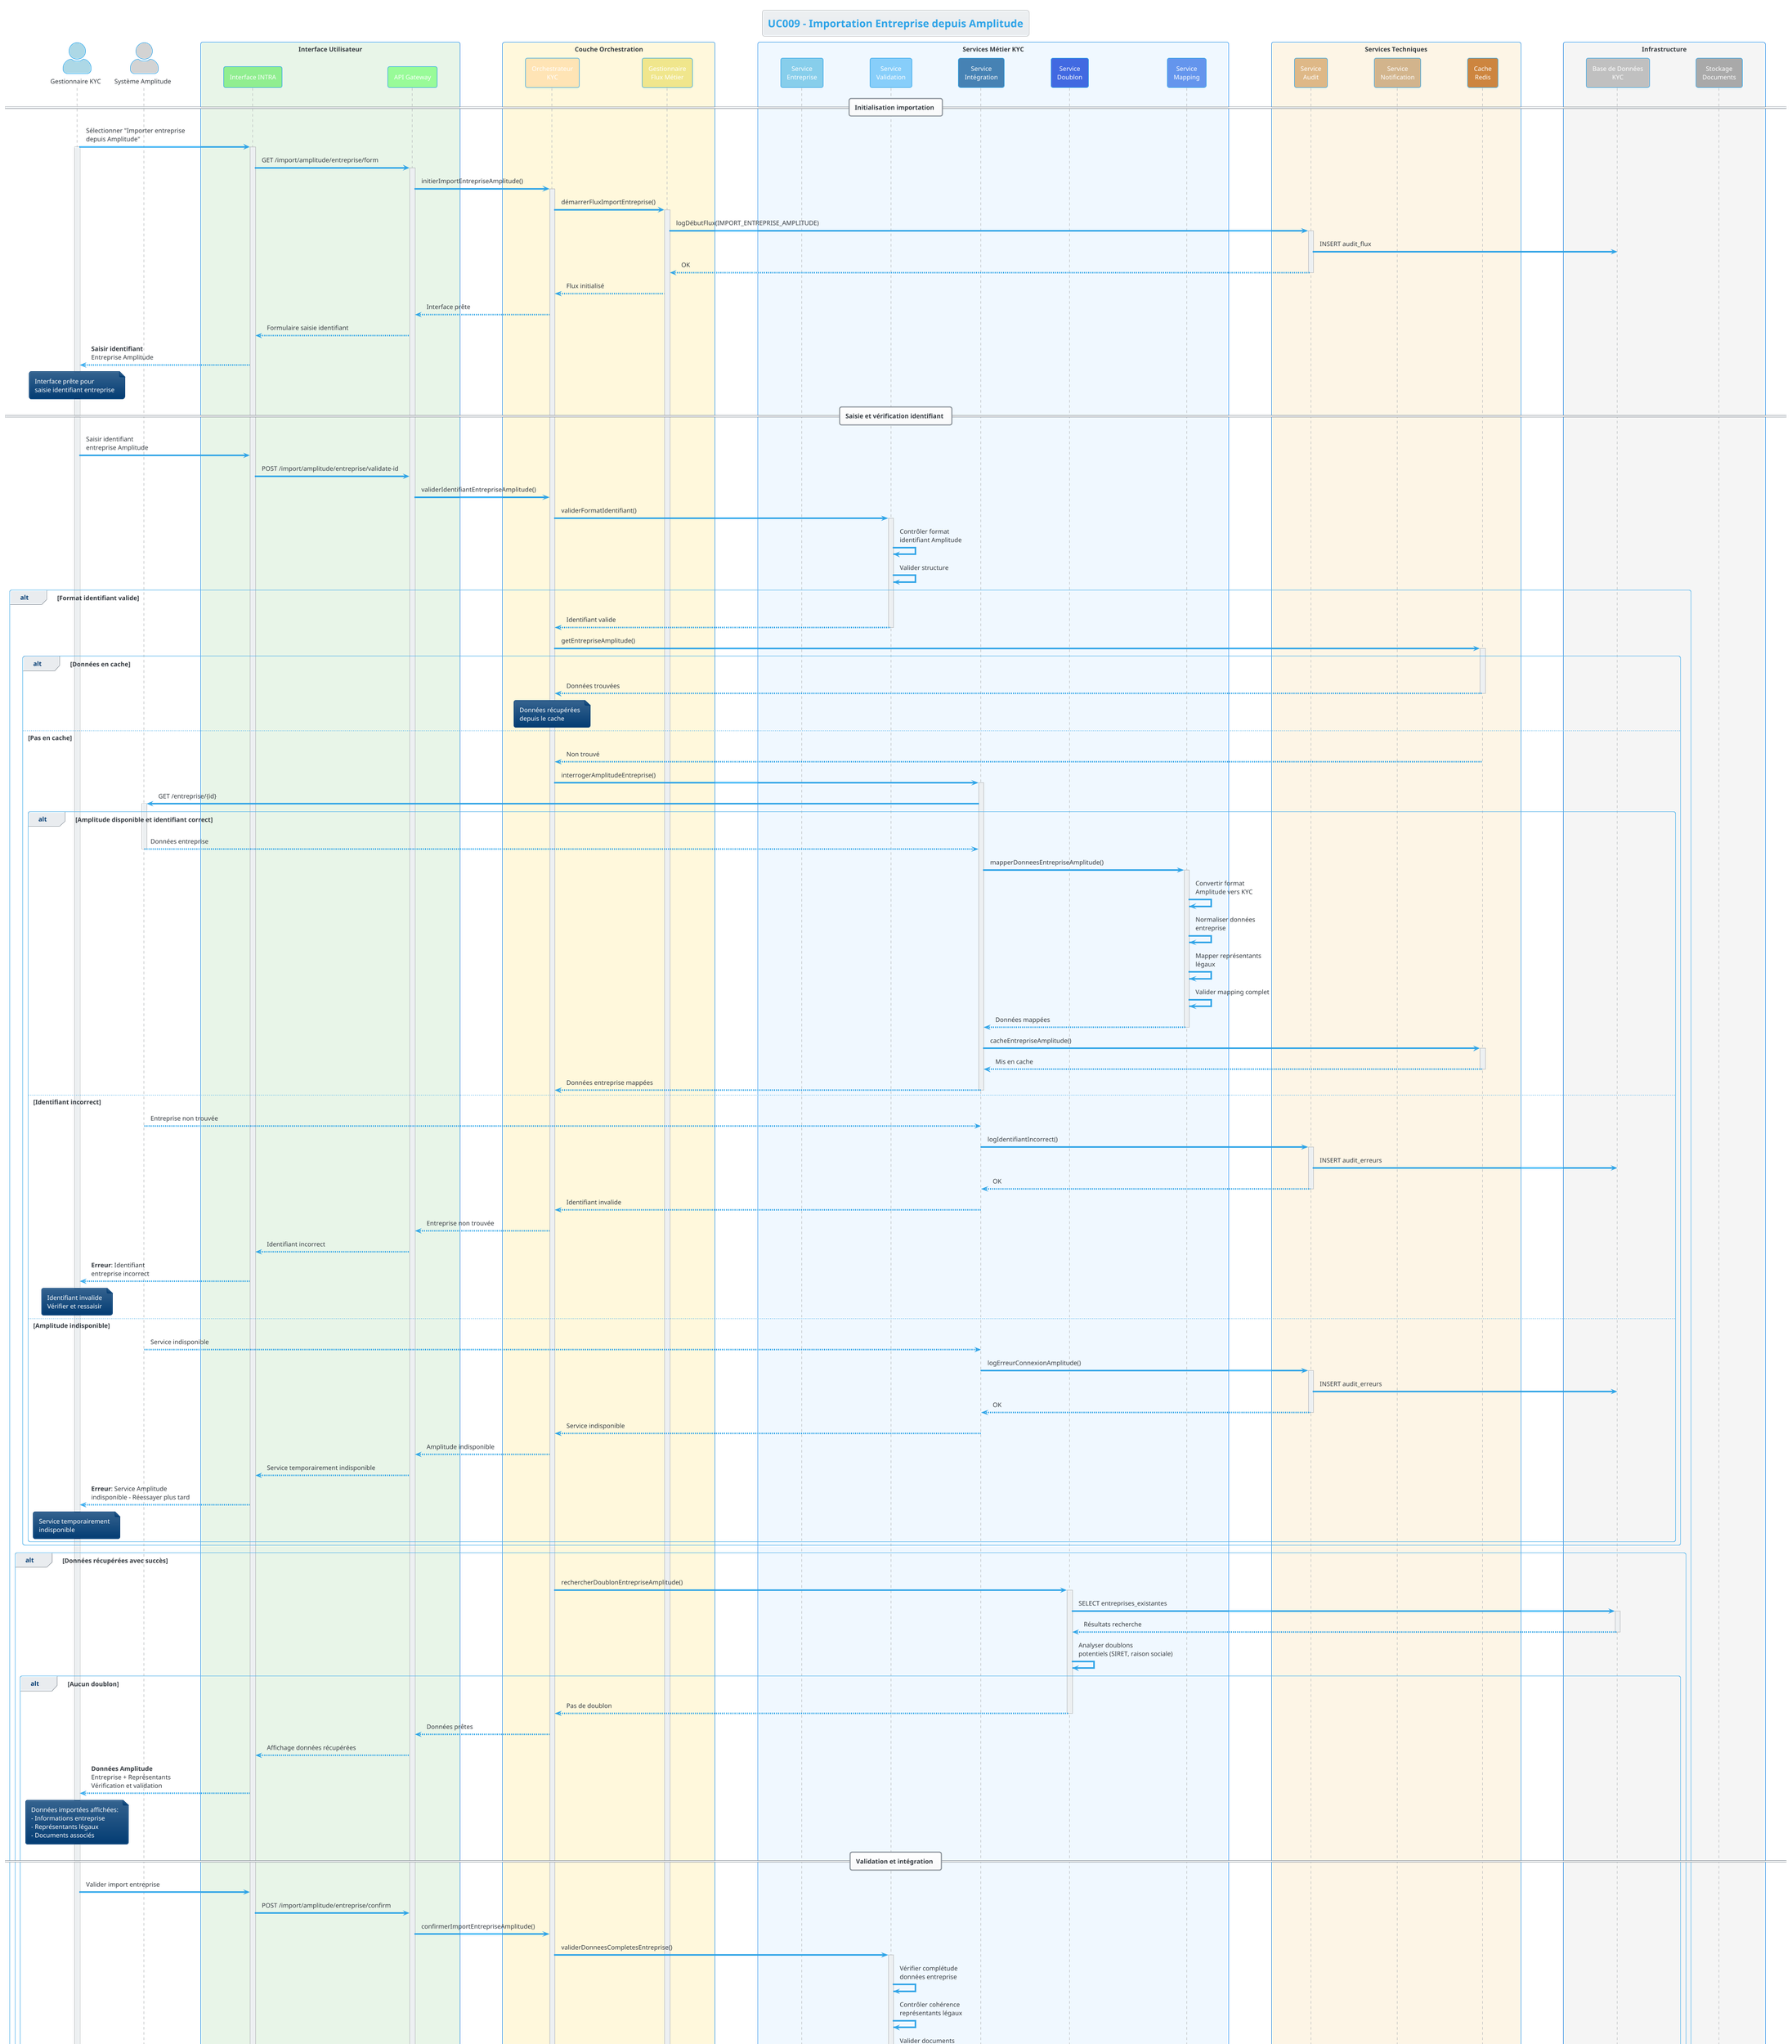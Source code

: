 @startuml UC009
!theme cerulean

title UC009 - Importation Entreprise depuis Amplitude
skinparam actorStyle awesome
skinparam sequenceBoxBorderColor #1E88E5
skinparam participantBackgroundColor #E3F2FD
skinparam lifeline {
    BackgroundColor #BBDEFB
}

' Acteurs externes
actor "Gestionnaire KYC" as Gestionnaire #LightBlue
actor "Système Amplitude" as Amplitude #LightGray

' Couche présentation
box "Interface Utilisateur" #E8F5E8
    participant "Interface INTRA" as WebUI #90EE90
    participant "API Gateway" as Gateway #98FB98
end box

' Couche orchestration
box "Couche Orchestration" #FFF8DC
    participant "Orchestrateur\nKYC" as Orchestrator #FFE4B5
    participant "Gestionnaire\nFlux Métier" as FluxManager #F0E68C
end box

' Services métier
box "Services Métier KYC" #F0F8FF
    participant "Service\nEntreprise" as EntrepriseService #87CEEB
    participant "Service\nValidation" as ValidationService #87CEFA
    participant "Service\nIntégration" as IntegrationService #4682B4
    participant "Service\nDoublon" as DoublonService #4169E1
    participant "Service\nMapping" as MappingService #6495ED
end box

' Services techniques
box "Services Techniques" #FDF5E6
    participant "Service\nAudit" as AuditService #DEB887
    participant "Service\nNotification" as NotificationService #D2B48C
    participant "Cache\nRedis" as CacheService #CD853F
end box

' Infrastructure
box "Infrastructure" #F5F5F5
    participant "Base de Données\nKYC" as DB #C0C0C0
    participant "Stockage\nDocuments" as Storage #A9A9A9
end box

== Initialisation importation ==

Gestionnaire -> WebUI : Sélectionner "Importer entreprise\ndepuis Amplitude"
activate Gestionnaire
activate WebUI

WebUI -> Gateway : GET /import/amplitude/entreprise/form
activate Gateway

Gateway -> Orchestrator : initierImportEntrepriseAmplitude()
activate Orchestrator

Orchestrator -> FluxManager : démarrerFluxImportEntreprise()
activate FluxManager

FluxManager -> AuditService : logDébutFlux(IMPORT_ENTREPRISE_AMPLITUDE)
activate AuditService
AuditService -> DB : INSERT audit_flux
AuditService --> FluxManager : OK
deactivate AuditService

FluxManager --> Orchestrator : Flux initialisé
Orchestrator --> Gateway : Interface prête
Gateway --> WebUI : Formulaire saisie identifiant
WebUI --> Gestionnaire : **Saisir identifiant**\nEntreprise Amplitude

note over Gestionnaire : Interface prête pour\nsaisie identifiant entreprise

== Saisie et vérification identifiant ==

Gestionnaire -> WebUI : Saisir identifiant\nentreprise Amplitude
WebUI -> Gateway : POST /import/amplitude/entreprise/validate-id

Gateway -> Orchestrator : validerIdentifiantEntrepriseAmplitude()

Orchestrator -> ValidationService : validerFormatIdentifiant()
activate ValidationService

ValidationService -> ValidationService : Contrôler format\nidentifiant Amplitude
ValidationService -> ValidationService : Valider structure

alt Format identifiant valide
    ValidationService --> Orchestrator : Identifiant valide
    deactivate ValidationService
    
    ' Vérification cache
    Orchestrator -> CacheService : getEntrepriseAmplitude()
    activate CacheService
    
    alt Données en cache
        CacheService --> Orchestrator : Données trouvées
        deactivate CacheService
        note over Orchestrator : Données récupérées\ndepuis le cache
        
    else Pas en cache
        CacheService --> Orchestrator : Non trouvé
        deactivate CacheService
        
        ' Interrogation Amplitude
        Orchestrator -> IntegrationService : interrogerAmplitudeEntreprise()
        activate IntegrationService
        
        IntegrationService -> Amplitude : GET /entreprise/{id}
        activate Amplitude
        
        alt Amplitude disponible et identifiant correct
            Amplitude --> IntegrationService : Données entreprise
            deactivate Amplitude
            
            IntegrationService -> MappingService : mapperDonneesEntrepriseAmplitude()
            activate MappingService
            
            MappingService -> MappingService : Convertir format\nAmplitude vers KYC
            MappingService -> MappingService : Normaliser données\nentreprise
            MappingService -> MappingService : Mapper représentants\nlégaux
            MappingService -> MappingService : Valider mapping complet
            
            MappingService --> IntegrationService : Données mappées
            deactivate MappingService
            
            IntegrationService -> CacheService : cacheEntrepriseAmplitude()
            activate CacheService
            CacheService --> IntegrationService : Mis en cache
            deactivate CacheService
            
            IntegrationService --> Orchestrator : Données entreprise mappées
            deactivate IntegrationService
            
        else Identifiant incorrect
            Amplitude --> IntegrationService : Entreprise non trouvée
            deactivate Amplitude
            
            IntegrationService -> AuditService : logIdentifiantIncorrect()
            activate AuditService
            AuditService -> DB : INSERT audit_erreurs
            AuditService --> IntegrationService : OK
            deactivate AuditService
            
            IntegrationService --> Orchestrator : Identifiant invalide
            deactivate IntegrationService
            
            Orchestrator --> Gateway : Entreprise non trouvée
            Gateway --> WebUI : Identifiant incorrect
            WebUI --> Gestionnaire : **Erreur**: Identifiant\nentreprise incorrect
            
            note over Gestionnaire : Identifiant invalide\nVérifier et ressaisir
            
        else Amplitude indisponible
            Amplitude --> IntegrationService : Service indisponible
            deactivate Amplitude
            
            IntegrationService -> AuditService : logErreurConnexionAmplitude()
            activate AuditService
            AuditService -> DB : INSERT audit_erreurs
            AuditService --> IntegrationService : OK
            deactivate AuditService
            
            IntegrationService --> Orchestrator : Service indisponible
            deactivate IntegrationService
            
            Orchestrator --> Gateway : Amplitude indisponible
            Gateway --> WebUI : Service temporairement indisponible
            WebUI --> Gestionnaire : **Erreur**: Service Amplitude\nindisponible - Réessayer plus tard
            
            note over Gestionnaire : Service temporairement\nindisponible
        end
    end
    
    alt Données récupérées avec succès
        ' Vérification doublons
        Orchestrator -> DoublonService : rechercherDoublonEntrepriseAmplitude()
        activate DoublonService
        
        DoublonService -> DB : SELECT entreprises_existantes
        activate DB
        DB --> DoublonService : Résultats recherche
        deactivate DB
        
        DoublonService -> DoublonService : Analyser doublons\npotentiels (SIRET, raison sociale)
        
        alt Aucun doublon
            DoublonService --> Orchestrator : Pas de doublon
            deactivate DoublonService
            
            Orchestrator --> Gateway : Données prêtes
            Gateway --> WebUI : Affichage données récupérées
            WebUI --> Gestionnaire : **Données Amplitude**\nEntreprise + Représentants\nVérification et validation
            
            note over Gestionnaire : Données importées affichées:\n- Informations entreprise\n- Représentants légaux\n- Documents associés
            
            == Validation et intégration ==
            
            Gestionnaire -> WebUI : Valider import entreprise
            WebUI -> Gateway : POST /import/amplitude/entreprise/confirm
            
            Gateway -> Orchestrator : confirmerImportEntrepriseAmplitude()
            
            Orchestrator -> ValidationService : validerDonneesCompletesEntreprise()
            activate ValidationService
            
            ValidationService -> ValidationService : Vérifier complétude\ndonnées entreprise
            ValidationService -> ValidationService : Contrôler cohérence\nreprésentants légaux
            ValidationService -> ValidationService : Valider documents\nassociés
            
            alt Données complètes et valides
                ValidationService --> Orchestrator : Validation OK
                deactivate ValidationService
                
                ' Création de l'entreprise
                Orchestrator -> EntrepriseService : creerEntrepriseDepuisAmplitude()
                activate EntrepriseService
                
                EntrepriseService -> DB : INSERT INTO entreprises
                activate DB
                DB --> EntrepriseService : ID entreprise généré
                deactivate DB
                
                EntrepriseService -> DB : INSERT representants_legaux
                activate DB
                DB --> EntrepriseService : Représentants créés
                deactivate DB
                
                EntrepriseService -> DB : INSERT historique_import
                activate DB
                DB --> EntrepriseService : Historique créé
                deactivate DB
                
                EntrepriseService --> Orchestrator : Entreprise créée (ID: ${entrepriseId})
                deactivate EntrepriseService
                
                ' Audit et notification
                Orchestrator -> AuditService : logImportEntrepriseReussi()
                activate AuditService
                AuditService -> DB : INSERT audit_actions
                AuditService --> Orchestrator : OK
                deactivate AuditService
                
                Orchestrator -> NotificationService : notifierImportEntreprise()
                activate NotificationService
                NotificationService --> Orchestrator : Notification envoyée
                deactivate NotificationService
                
                Orchestrator --> Gateway : Import réussi
                Gateway --> WebUI : Confirmation intégration
                WebUI --> Gestionnaire : **Succès**: Entreprise importée\nID: ${entrepriseId}
                
                note over Gestionnaire : Import Amplitude réussi\nEntreprise intégrée en base\navec représentants légaux
                
            else Données incomplètes
                ValidationService --> Orchestrator : Données incomplètes
                deactivate ValidationService
                
                Orchestrator --> Gateway : Données à compléter
                Gateway --> WebUI : Formulaire complétion
                WebUI --> Gestionnaire : **Action requise**\nCompléter données manquantes\n(représentants, documents)
                
                note over Gestionnaire : Complétion manuelle\nrequise pour finaliser
            end
            
        else Doublon détecté
            DoublonService --> Orchestrator : Entreprise existe
            deactivate DoublonService
            
            Orchestrator -> AuditService : logDoublonEntrepriseAmplitude()
            activate AuditService
            AuditService -> DB : INSERT audit_anomalies
            AuditService --> Orchestrator : OK
            deactivate AuditService
            
            Orchestrator --> Gateway : Doublon détecté
            Gateway --> WebUI : Entreprise existante
            WebUI --> Gestionnaire : **Attention**: Entreprise déjà\nexistante en base
        end
    end
    
else Format identifiant invalide
    ValidationService --> Orchestrator : Format invalide
    deactivate ValidationService
    
    Orchestrator -> AuditService : logErreurFormatIdentifiant()
    activate AuditService
    AuditService -> DB : INSERT audit_erreurs
    AuditService --> Orchestrator : OK
    deactivate AuditService
    
    Orchestrator --> Gateway : Identifiant invalide
    Gateway --> WebUI : Format incorrect
    WebUI --> Gestionnaire : **Erreur**: Format identifiant\nincorrect
end

== Finalisation ==

Orchestrator -> FluxManager : terminerFluxImportEntreprise()
FluxManager -> AuditService : logFinFlux()
activate AuditService
AuditService -> DB : UPDATE audit_flux
AuditService --> FluxManager : OK
deactivate AuditService

FluxManager --> Orchestrator : Flux terminé
deactivate FluxManager
deactivate Orchestrator

deactivate Gateway
deactivate WebUI
deactivate Gestionnaire

note over DB : Import entreprise Amplitude\ntracé avec mapping\net vérifications complètes

@enduml
